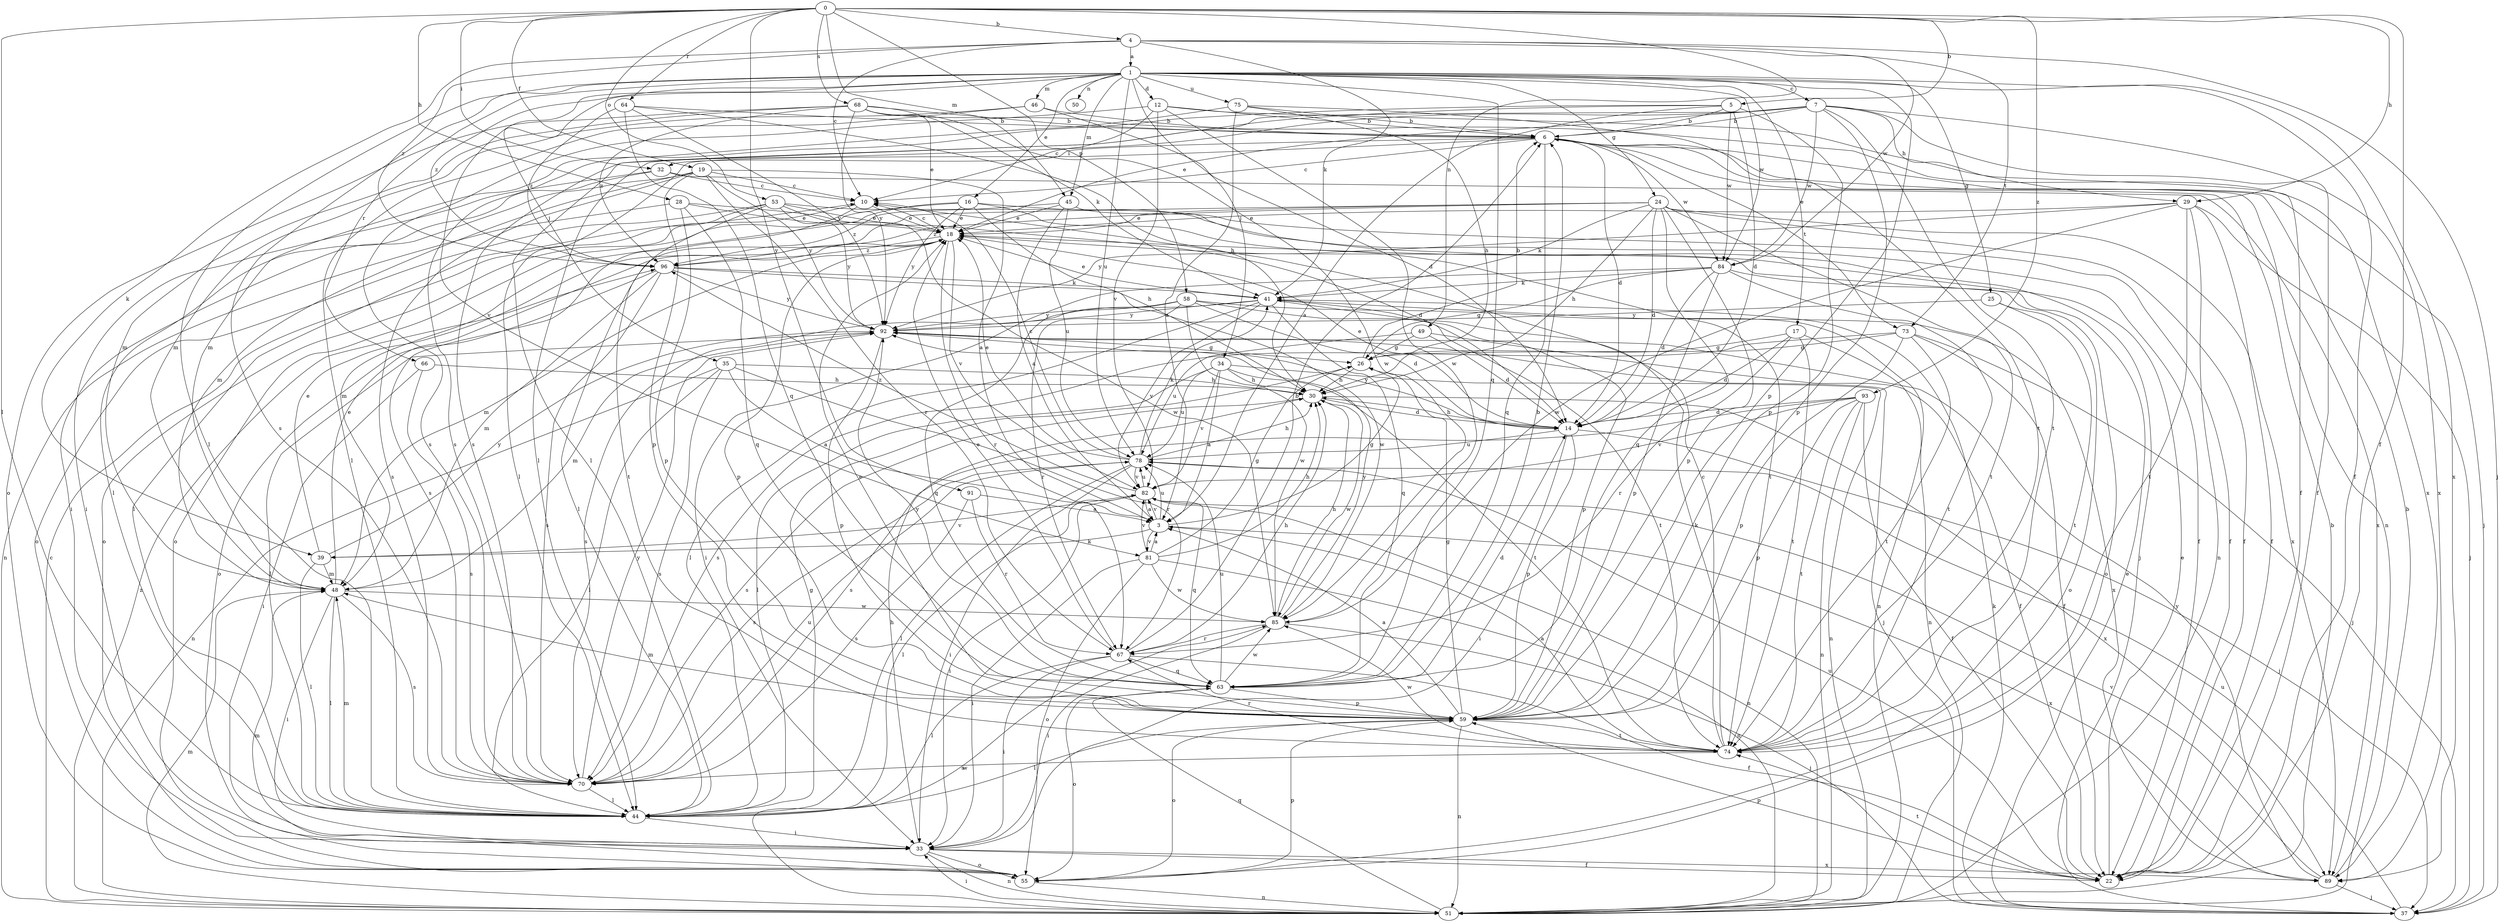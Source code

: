 strict digraph  {
0;
1;
3;
4;
5;
6;
7;
10;
12;
14;
16;
17;
18;
19;
22;
24;
25;
26;
28;
29;
30;
32;
33;
34;
35;
37;
39;
41;
44;
45;
46;
48;
49;
50;
51;
53;
55;
58;
59;
63;
64;
66;
67;
68;
70;
73;
74;
75;
78;
81;
82;
84;
85;
89;
91;
92;
93;
96;
0 -> 4  [label=b];
0 -> 5  [label=b];
0 -> 19  [label=f];
0 -> 22  [label=f];
0 -> 28  [label=h];
0 -> 29  [label=h];
0 -> 32  [label=i];
0 -> 44  [label=l];
0 -> 45  [label=m];
0 -> 49  [label=n];
0 -> 53  [label=o];
0 -> 58  [label=p];
0 -> 64  [label=r];
0 -> 68  [label=s];
0 -> 91  [label=y];
0 -> 93  [label=z];
1 -> 7  [label=c];
1 -> 12  [label=d];
1 -> 16  [label=e];
1 -> 17  [label=e];
1 -> 22  [label=f];
1 -> 24  [label=g];
1 -> 25  [label=g];
1 -> 34  [label=j];
1 -> 35  [label=j];
1 -> 44  [label=l];
1 -> 45  [label=m];
1 -> 46  [label=m];
1 -> 50  [label=n];
1 -> 59  [label=p];
1 -> 63  [label=q];
1 -> 66  [label=r];
1 -> 70  [label=s];
1 -> 75  [label=u];
1 -> 78  [label=u];
1 -> 81  [label=v];
1 -> 84  [label=w];
1 -> 89  [label=x];
1 -> 96  [label=z];
3 -> 26  [label=g];
3 -> 39  [label=k];
3 -> 78  [label=u];
3 -> 81  [label=v];
3 -> 82  [label=v];
3 -> 89  [label=x];
4 -> 1  [label=a];
4 -> 10  [label=c];
4 -> 37  [label=j];
4 -> 39  [label=k];
4 -> 41  [label=k];
4 -> 73  [label=t];
4 -> 84  [label=w];
4 -> 96  [label=z];
5 -> 3  [label=a];
5 -> 6  [label=b];
5 -> 14  [label=d];
5 -> 44  [label=l];
5 -> 59  [label=p];
5 -> 70  [label=s];
5 -> 84  [label=w];
6 -> 10  [label=c];
6 -> 14  [label=d];
6 -> 32  [label=i];
6 -> 37  [label=j];
6 -> 44  [label=l];
6 -> 51  [label=n];
6 -> 63  [label=q];
6 -> 73  [label=t];
6 -> 84  [label=w];
7 -> 6  [label=b];
7 -> 18  [label=e];
7 -> 22  [label=f];
7 -> 29  [label=h];
7 -> 44  [label=l];
7 -> 59  [label=p];
7 -> 70  [label=s];
7 -> 74  [label=t];
7 -> 84  [label=w];
7 -> 89  [label=x];
10 -> 18  [label=e];
10 -> 55  [label=o];
10 -> 70  [label=s];
12 -> 6  [label=b];
12 -> 10  [label=c];
12 -> 22  [label=f];
12 -> 70  [label=s];
12 -> 82  [label=v];
12 -> 85  [label=w];
14 -> 18  [label=e];
14 -> 30  [label=h];
14 -> 33  [label=i];
14 -> 37  [label=j];
14 -> 59  [label=p];
14 -> 78  [label=u];
14 -> 92  [label=y];
16 -> 18  [label=e];
16 -> 30  [label=h];
16 -> 37  [label=j];
16 -> 48  [label=m];
16 -> 55  [label=o];
16 -> 74  [label=t];
16 -> 92  [label=y];
17 -> 14  [label=d];
17 -> 26  [label=g];
17 -> 51  [label=n];
17 -> 67  [label=r];
17 -> 74  [label=t];
18 -> 10  [label=c];
18 -> 48  [label=m];
18 -> 59  [label=p];
18 -> 67  [label=r];
18 -> 82  [label=v];
18 -> 96  [label=z];
19 -> 3  [label=a];
19 -> 10  [label=c];
19 -> 33  [label=i];
19 -> 48  [label=m];
19 -> 59  [label=p];
19 -> 67  [label=r];
19 -> 70  [label=s];
19 -> 92  [label=y];
22 -> 18  [label=e];
22 -> 59  [label=p];
22 -> 74  [label=t];
22 -> 78  [label=u];
24 -> 14  [label=d];
24 -> 18  [label=e];
24 -> 22  [label=f];
24 -> 30  [label=h];
24 -> 41  [label=k];
24 -> 44  [label=l];
24 -> 59  [label=p];
24 -> 63  [label=q];
24 -> 74  [label=t];
24 -> 89  [label=x];
24 -> 96  [label=z];
25 -> 55  [label=o];
25 -> 74  [label=t];
25 -> 92  [label=y];
26 -> 6  [label=b];
26 -> 30  [label=h];
28 -> 14  [label=d];
28 -> 18  [label=e];
28 -> 51  [label=n];
28 -> 59  [label=p];
28 -> 63  [label=q];
29 -> 18  [label=e];
29 -> 22  [label=f];
29 -> 37  [label=j];
29 -> 51  [label=n];
29 -> 74  [label=t];
29 -> 85  [label=w];
29 -> 92  [label=y];
30 -> 14  [label=d];
30 -> 70  [label=s];
30 -> 85  [label=w];
30 -> 89  [label=x];
32 -> 10  [label=c];
32 -> 33  [label=i];
32 -> 44  [label=l];
32 -> 89  [label=x];
33 -> 22  [label=f];
33 -> 30  [label=h];
33 -> 51  [label=n];
33 -> 55  [label=o];
33 -> 89  [label=x];
34 -> 3  [label=a];
34 -> 30  [label=h];
34 -> 44  [label=l];
34 -> 51  [label=n];
34 -> 74  [label=t];
34 -> 78  [label=u];
34 -> 82  [label=v];
35 -> 3  [label=a];
35 -> 30  [label=h];
35 -> 44  [label=l];
35 -> 51  [label=n];
35 -> 67  [label=r];
35 -> 70  [label=s];
37 -> 18  [label=e];
37 -> 41  [label=k];
37 -> 78  [label=u];
39 -> 18  [label=e];
39 -> 44  [label=l];
39 -> 48  [label=m];
39 -> 82  [label=v];
39 -> 92  [label=y];
41 -> 18  [label=e];
41 -> 44  [label=l];
41 -> 51  [label=n];
41 -> 59  [label=p];
41 -> 63  [label=q];
41 -> 70  [label=s];
41 -> 82  [label=v];
41 -> 92  [label=y];
44 -> 26  [label=g];
44 -> 33  [label=i];
44 -> 48  [label=m];
45 -> 3  [label=a];
45 -> 18  [label=e];
45 -> 22  [label=f];
45 -> 78  [label=u];
45 -> 96  [label=z];
46 -> 6  [label=b];
46 -> 14  [label=d];
46 -> 44  [label=l];
46 -> 48  [label=m];
48 -> 18  [label=e];
48 -> 33  [label=i];
48 -> 44  [label=l];
48 -> 70  [label=s];
48 -> 85  [label=w];
49 -> 14  [label=d];
49 -> 22  [label=f];
49 -> 26  [label=g];
49 -> 78  [label=u];
51 -> 6  [label=b];
51 -> 10  [label=c];
51 -> 33  [label=i];
51 -> 48  [label=m];
51 -> 63  [label=q];
51 -> 85  [label=w];
51 -> 96  [label=z];
53 -> 18  [label=e];
53 -> 22  [label=f];
53 -> 44  [label=l];
53 -> 55  [label=o];
53 -> 74  [label=t];
53 -> 85  [label=w];
53 -> 92  [label=y];
55 -> 48  [label=m];
55 -> 51  [label=n];
55 -> 59  [label=p];
58 -> 14  [label=d];
58 -> 63  [label=q];
58 -> 67  [label=r];
58 -> 74  [label=t];
58 -> 85  [label=w];
58 -> 89  [label=x];
58 -> 92  [label=y];
59 -> 3  [label=a];
59 -> 18  [label=e];
59 -> 26  [label=g];
59 -> 44  [label=l];
59 -> 48  [label=m];
59 -> 51  [label=n];
59 -> 55  [label=o];
59 -> 74  [label=t];
63 -> 6  [label=b];
63 -> 14  [label=d];
63 -> 55  [label=o];
63 -> 59  [label=p];
63 -> 78  [label=u];
63 -> 85  [label=w];
63 -> 92  [label=y];
64 -> 6  [label=b];
64 -> 30  [label=h];
64 -> 63  [label=q];
64 -> 92  [label=y];
64 -> 96  [label=z];
66 -> 30  [label=h];
66 -> 33  [label=i];
66 -> 70  [label=s];
67 -> 6  [label=b];
67 -> 18  [label=e];
67 -> 22  [label=f];
67 -> 30  [label=h];
67 -> 33  [label=i];
67 -> 44  [label=l];
67 -> 63  [label=q];
68 -> 6  [label=b];
68 -> 18  [label=e];
68 -> 41  [label=k];
68 -> 48  [label=m];
68 -> 55  [label=o];
68 -> 85  [label=w];
68 -> 89  [label=x];
68 -> 92  [label=y];
68 -> 96  [label=z];
70 -> 44  [label=l];
70 -> 78  [label=u];
70 -> 92  [label=y];
73 -> 22  [label=f];
73 -> 26  [label=g];
73 -> 37  [label=j];
73 -> 59  [label=p];
73 -> 70  [label=s];
73 -> 74  [label=t];
74 -> 3  [label=a];
74 -> 10  [label=c];
74 -> 41  [label=k];
74 -> 67  [label=r];
74 -> 70  [label=s];
74 -> 85  [label=w];
75 -> 3  [label=a];
75 -> 6  [label=b];
75 -> 30  [label=h];
75 -> 48  [label=m];
75 -> 74  [label=t];
78 -> 10  [label=c];
78 -> 18  [label=e];
78 -> 30  [label=h];
78 -> 33  [label=i];
78 -> 41  [label=k];
78 -> 44  [label=l];
78 -> 70  [label=s];
78 -> 82  [label=v];
81 -> 3  [label=a];
81 -> 26  [label=g];
81 -> 30  [label=h];
81 -> 33  [label=i];
81 -> 51  [label=n];
81 -> 55  [label=o];
81 -> 82  [label=v];
81 -> 85  [label=w];
82 -> 3  [label=a];
82 -> 33  [label=i];
82 -> 44  [label=l];
82 -> 51  [label=n];
82 -> 63  [label=q];
82 -> 78  [label=u];
82 -> 96  [label=z];
84 -> 14  [label=d];
84 -> 26  [label=g];
84 -> 33  [label=i];
84 -> 41  [label=k];
84 -> 55  [label=o];
84 -> 59  [label=p];
84 -> 74  [label=t];
85 -> 30  [label=h];
85 -> 33  [label=i];
85 -> 37  [label=j];
85 -> 67  [label=r];
85 -> 92  [label=y];
89 -> 6  [label=b];
89 -> 37  [label=j];
89 -> 82  [label=v];
89 -> 92  [label=y];
91 -> 3  [label=a];
91 -> 67  [label=r];
91 -> 70  [label=s];
92 -> 26  [label=g];
92 -> 37  [label=j];
92 -> 44  [label=l];
92 -> 48  [label=m];
92 -> 59  [label=p];
93 -> 14  [label=d];
93 -> 22  [label=f];
93 -> 51  [label=n];
93 -> 59  [label=p];
93 -> 70  [label=s];
93 -> 74  [label=t];
93 -> 82  [label=v];
96 -> 41  [label=k];
96 -> 48  [label=m];
96 -> 55  [label=o];
96 -> 70  [label=s];
96 -> 85  [label=w];
96 -> 92  [label=y];
}
